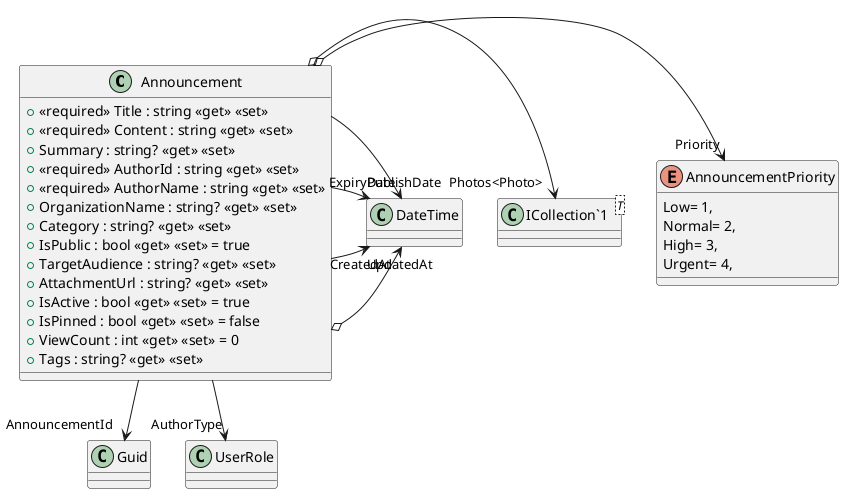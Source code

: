 @startuml
class Announcement {
    + <<required>> Title : string <<get>> <<set>>
    + <<required>> Content : string <<get>> <<set>>
    + Summary : string? <<get>> <<set>>
    + <<required>> AuthorId : string <<get>> <<set>>
    + <<required>> AuthorName : string <<get>> <<set>>
    + OrganizationName : string? <<get>> <<set>>
    + Category : string? <<get>> <<set>>
    + IsPublic : bool <<get>> <<set>> = true
    + TargetAudience : string? <<get>> <<set>>
    + AttachmentUrl : string? <<get>> <<set>>
    + IsActive : bool <<get>> <<set>> = true
    + IsPinned : bool <<get>> <<set>> = false
    + ViewCount : int <<get>> <<set>> = 0
    + Tags : string? <<get>> <<set>>
}
enum AnnouncementPriority {
    Low= 1,
    Normal= 2,
    High= 3,
    Urgent= 4,
}
class "ICollection`1"<T> {
}
Announcement --> "AnnouncementId" Guid
Announcement --> "AuthorType" UserRole
Announcement o-> "Priority" AnnouncementPriority
Announcement o-> "Photos<Photo>" "ICollection`1"
Announcement o-> "CreatedAt" DateTime
Announcement --> "UpdatedAt" DateTime
Announcement --> "PublishDate" DateTime
Announcement --> "ExpiryDate" DateTime
@enduml
